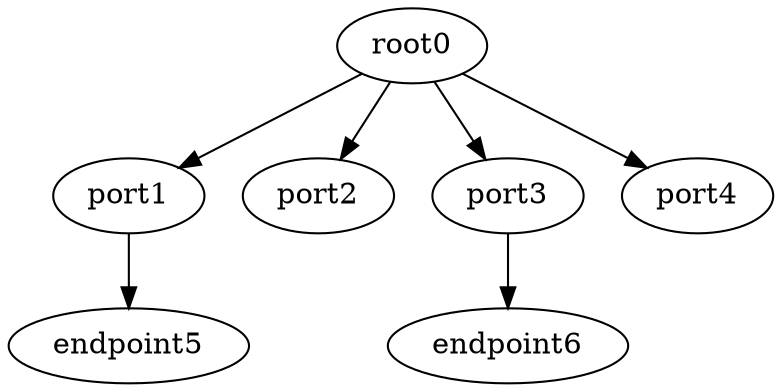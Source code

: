 digraph foo {
  "root0"    -> "port1";
  "root0"    -> "port2";
  "root0"    -> "port3";
  "root0"    -> "port4";
  "port1" -> "endpoint5";
  "port3" -> "endpoint6";
}
